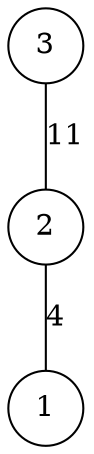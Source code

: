 graph { 
	 fontname="Helvetica,Arial,sans-serif" 
	 node [shape = circle]; 
	 3 -- 2 [label = "11"];
	 2 -- 1 [label = "4"];
	 1;
	 2;
	 3;
}
